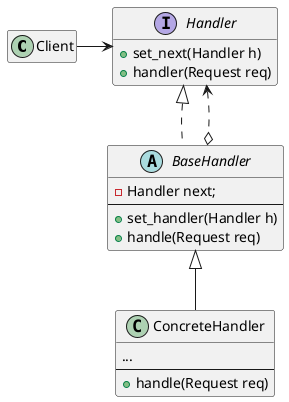 @startuml
hide empty members


class Client {}


interface Handler {
	+ set_next(Handler h)
	+ handler(Request req)
}


abstract class BaseHandler {
	- Handler next;
	--
	+ set_handler(Handler h)
	+ handle(Request req)
}


class ConcreteHandler {
	...
	--
	+ handle(Request req)
}


Handler <|.down. BaseHandler
Handler <..o BaseHandler
ConcreteHandler-up-|> BaseHandler


Handler <-left- Client


@enduml